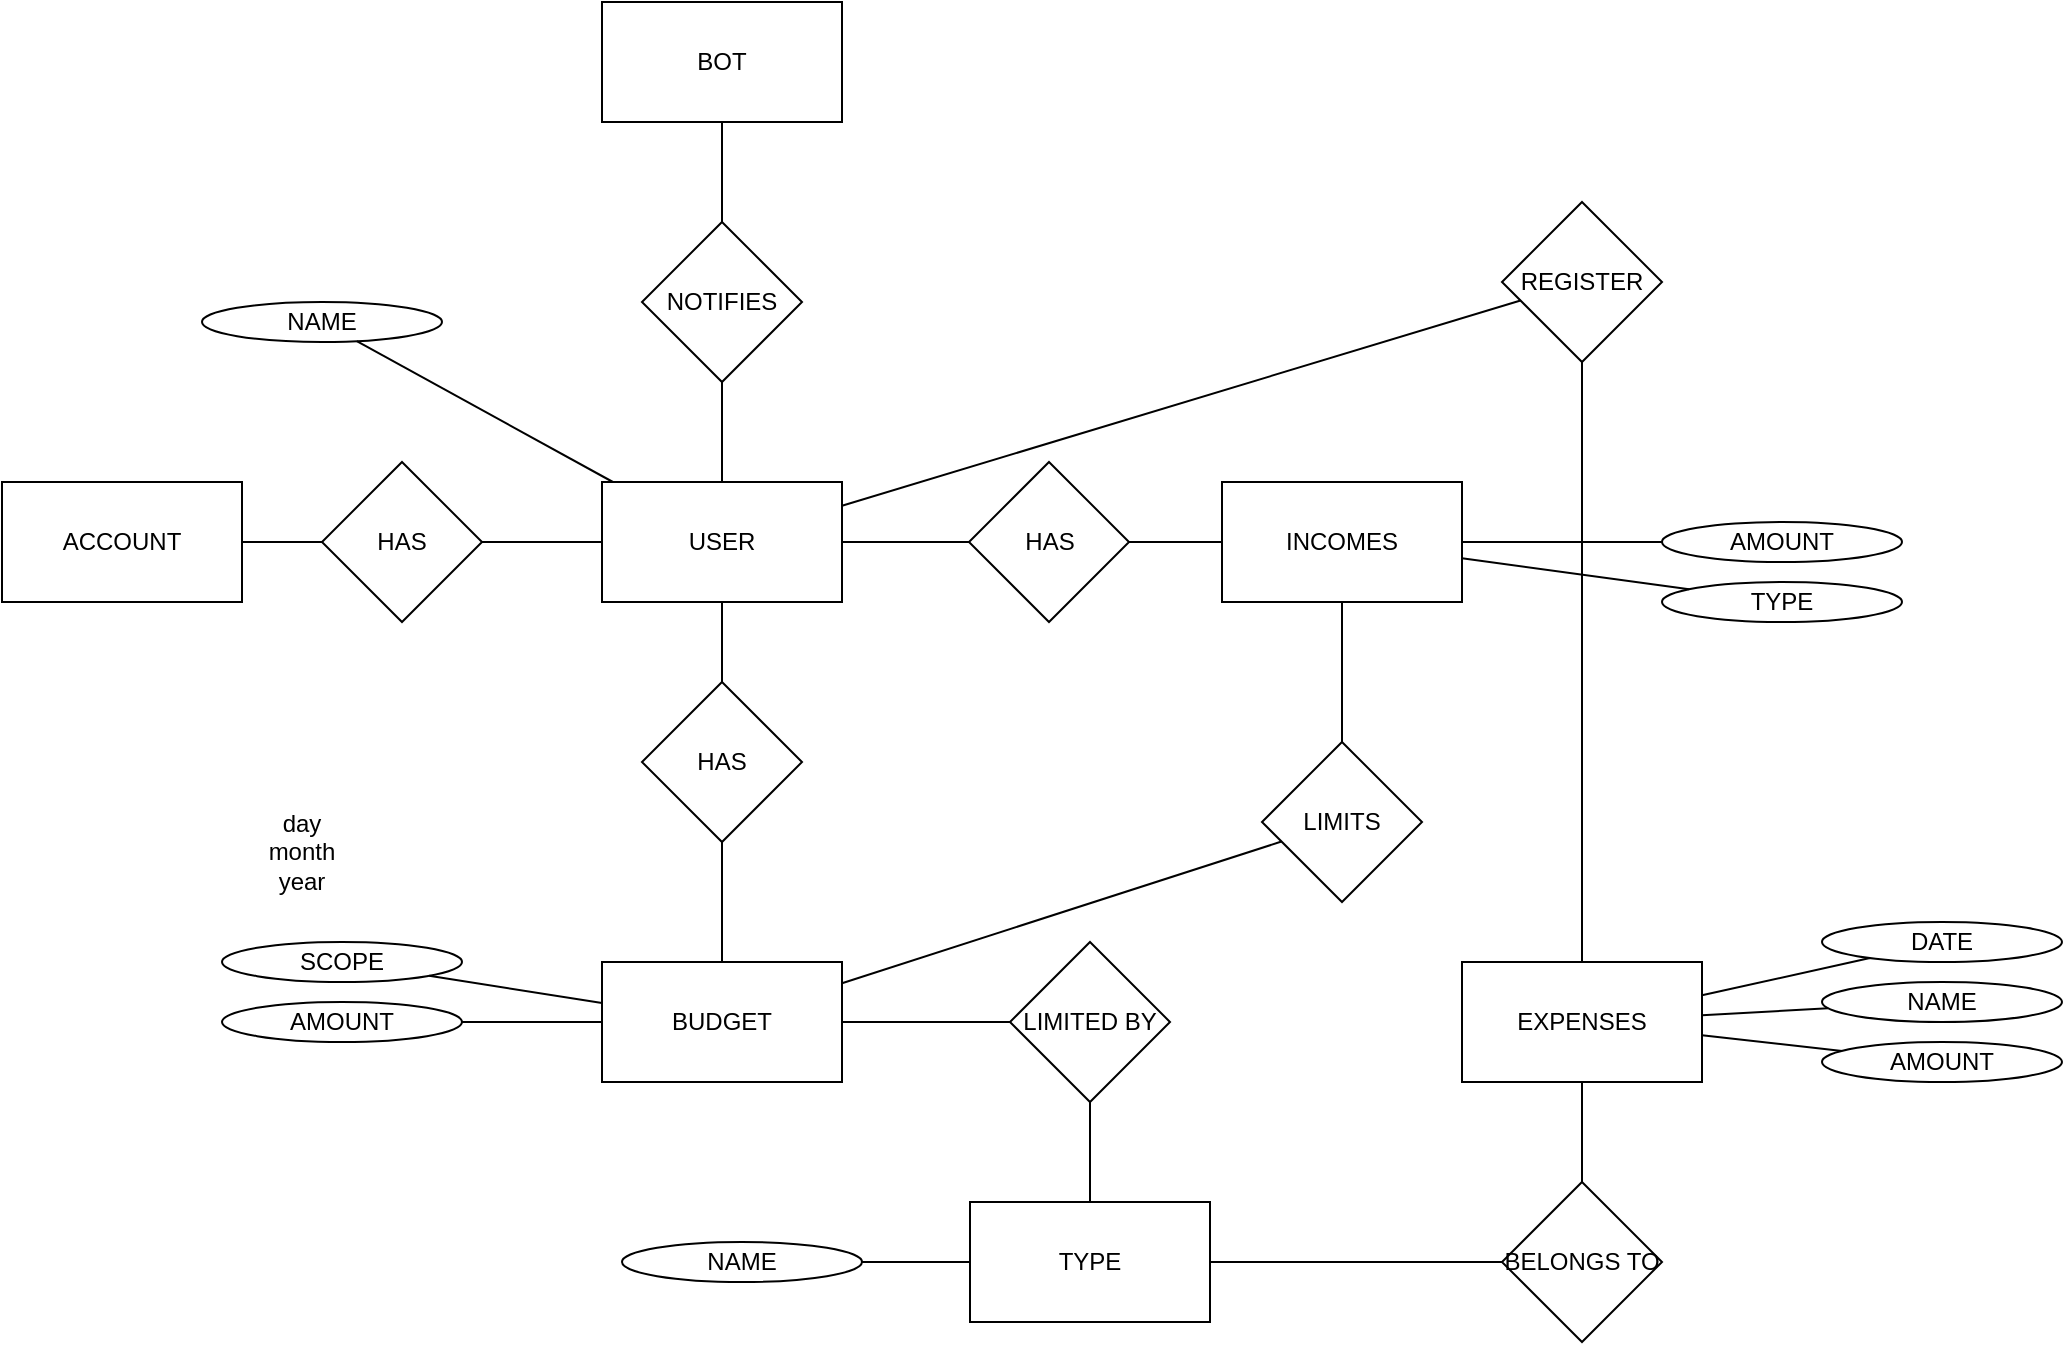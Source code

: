 <mxfile version="22.1.16" type="github">
  <diagram name="Página-1" id="eXcoNcMkqok5e24n9EPG">
    <mxGraphModel dx="2084" dy="1838" grid="1" gridSize="10" guides="1" tooltips="1" connect="1" arrows="1" fold="1" page="1" pageScale="1" pageWidth="827" pageHeight="1169" math="0" shadow="0">
      <root>
        <mxCell id="0" />
        <mxCell id="1" parent="0" />
        <mxCell id="eqWp80rEePnMEvCd93ic-1" value="REGISTER" style="rhombus;whiteSpace=wrap;html=1;" parent="1" vertex="1">
          <mxGeometry x="680" y="-100" width="80" height="80" as="geometry" />
        </mxCell>
        <mxCell id="6Vqh7se-FTjOd30DBpmb-3" style="edgeStyle=orthogonalEdgeStyle;rounded=0;orthogonalLoop=1;jettySize=auto;html=1;endArrow=none;endFill=0;" edge="1" parent="1" source="eqWp80rEePnMEvCd93ic-2" target="6Vqh7se-FTjOd30DBpmb-2">
          <mxGeometry relative="1" as="geometry" />
        </mxCell>
        <mxCell id="eqWp80rEePnMEvCd93ic-2" value="USER" style="rounded=0;whiteSpace=wrap;html=1;" parent="1" vertex="1">
          <mxGeometry x="230" y="40" width="120" height="60" as="geometry" />
        </mxCell>
        <mxCell id="eqWp80rEePnMEvCd93ic-3" value="ACCOUNT" style="rounded=0;whiteSpace=wrap;html=1;" parent="1" vertex="1">
          <mxGeometry x="-70" y="40" width="120" height="60" as="geometry" />
        </mxCell>
        <mxCell id="eqWp80rEePnMEvCd93ic-4" value="EXPENSES" style="rounded=0;whiteSpace=wrap;html=1;" parent="1" vertex="1">
          <mxGeometry x="660" y="280" width="120" height="60" as="geometry" />
        </mxCell>
        <mxCell id="6Vqh7se-FTjOd30DBpmb-1" value="BUDGET" style="rounded=0;whiteSpace=wrap;html=1;" vertex="1" parent="1">
          <mxGeometry x="230" y="280" width="120" height="60" as="geometry" />
        </mxCell>
        <mxCell id="6Vqh7se-FTjOd30DBpmb-2" value="HAS" style="rhombus;whiteSpace=wrap;html=1;" vertex="1" parent="1">
          <mxGeometry x="250" y="140" width="80" height="80" as="geometry" />
        </mxCell>
        <mxCell id="6Vqh7se-FTjOd30DBpmb-5" style="edgeStyle=orthogonalEdgeStyle;rounded=0;orthogonalLoop=1;jettySize=auto;html=1;endArrow=none;endFill=0;" edge="1" parent="1" source="6Vqh7se-FTjOd30DBpmb-1" target="6Vqh7se-FTjOd30DBpmb-2">
          <mxGeometry relative="1" as="geometry">
            <mxPoint x="300" y="100" as="sourcePoint" />
            <mxPoint x="340" y="140" as="targetPoint" />
          </mxGeometry>
        </mxCell>
        <mxCell id="6Vqh7se-FTjOd30DBpmb-6" style="rounded=0;orthogonalLoop=1;jettySize=auto;html=1;endArrow=none;endFill=0;" edge="1" parent="1" source="eqWp80rEePnMEvCd93ic-1" target="eqWp80rEePnMEvCd93ic-2">
          <mxGeometry relative="1" as="geometry">
            <mxPoint x="290" y="250" as="sourcePoint" />
            <mxPoint x="340" y="220" as="targetPoint" />
          </mxGeometry>
        </mxCell>
        <mxCell id="6Vqh7se-FTjOd30DBpmb-7" style="edgeStyle=orthogonalEdgeStyle;rounded=0;orthogonalLoop=1;jettySize=auto;html=1;endArrow=none;endFill=0;" edge="1" parent="1" source="eqWp80rEePnMEvCd93ic-1" target="eqWp80rEePnMEvCd93ic-4">
          <mxGeometry relative="1" as="geometry">
            <mxPoint x="470" y="130" as="sourcePoint" />
            <mxPoint x="360" y="70" as="targetPoint" />
          </mxGeometry>
        </mxCell>
        <mxCell id="6Vqh7se-FTjOd30DBpmb-8" value="LIMITED BY" style="rhombus;whiteSpace=wrap;html=1;" vertex="1" parent="1">
          <mxGeometry x="434" y="270" width="80" height="80" as="geometry" />
        </mxCell>
        <mxCell id="6Vqh7se-FTjOd30DBpmb-9" style="edgeStyle=orthogonalEdgeStyle;rounded=0;orthogonalLoop=1;jettySize=auto;html=1;endArrow=none;endFill=0;" edge="1" parent="1" source="6Vqh7se-FTjOd30DBpmb-8" target="6Vqh7se-FTjOd30DBpmb-34">
          <mxGeometry relative="1" as="geometry">
            <mxPoint x="550" y="130" as="sourcePoint" />
            <mxPoint x="680" y="280" as="targetPoint" />
          </mxGeometry>
        </mxCell>
        <mxCell id="6Vqh7se-FTjOd30DBpmb-10" style="edgeStyle=orthogonalEdgeStyle;rounded=0;orthogonalLoop=1;jettySize=auto;html=1;endArrow=none;endFill=0;" edge="1" parent="1" source="6Vqh7se-FTjOd30DBpmb-1" target="6Vqh7se-FTjOd30DBpmb-8">
          <mxGeometry relative="1" as="geometry">
            <mxPoint x="520" y="320" as="sourcePoint" />
            <mxPoint x="620" y="310" as="targetPoint" />
          </mxGeometry>
        </mxCell>
        <mxCell id="6Vqh7se-FTjOd30DBpmb-11" value="HAS" style="rhombus;whiteSpace=wrap;html=1;" vertex="1" parent="1">
          <mxGeometry x="90" y="30" width="80" height="80" as="geometry" />
        </mxCell>
        <mxCell id="6Vqh7se-FTjOd30DBpmb-13" style="edgeStyle=orthogonalEdgeStyle;rounded=0;orthogonalLoop=1;jettySize=auto;html=1;endArrow=none;endFill=0;" edge="1" parent="1" source="6Vqh7se-FTjOd30DBpmb-11" target="eqWp80rEePnMEvCd93ic-2">
          <mxGeometry relative="1" as="geometry">
            <mxPoint x="410" y="130" as="sourcePoint" />
            <mxPoint x="360" y="70" as="targetPoint" />
          </mxGeometry>
        </mxCell>
        <mxCell id="6Vqh7se-FTjOd30DBpmb-14" style="edgeStyle=orthogonalEdgeStyle;rounded=0;orthogonalLoop=1;jettySize=auto;html=1;endArrow=none;endFill=0;" edge="1" parent="1" source="6Vqh7se-FTjOd30DBpmb-11" target="eqWp80rEePnMEvCd93ic-3">
          <mxGeometry relative="1" as="geometry">
            <mxPoint x="384" as="sourcePoint" />
            <mxPoint x="300" y="40" as="targetPoint" />
          </mxGeometry>
        </mxCell>
        <mxCell id="6Vqh7se-FTjOd30DBpmb-15" value="BOT" style="rounded=0;whiteSpace=wrap;html=1;" vertex="1" parent="1">
          <mxGeometry x="230" y="-200" width="120" height="60" as="geometry" />
        </mxCell>
        <mxCell id="6Vqh7se-FTjOd30DBpmb-16" value="NOTIFIES" style="rhombus;whiteSpace=wrap;html=1;" vertex="1" parent="1">
          <mxGeometry x="250" y="-90" width="80" height="80" as="geometry" />
        </mxCell>
        <mxCell id="6Vqh7se-FTjOd30DBpmb-17" style="edgeStyle=orthogonalEdgeStyle;rounded=0;orthogonalLoop=1;jettySize=auto;html=1;endArrow=none;endFill=0;" edge="1" parent="1" source="6Vqh7se-FTjOd30DBpmb-16" target="eqWp80rEePnMEvCd93ic-2">
          <mxGeometry relative="1" as="geometry">
            <mxPoint x="520" y="130" as="sourcePoint" />
            <mxPoint x="360" y="70" as="targetPoint" />
          </mxGeometry>
        </mxCell>
        <mxCell id="6Vqh7se-FTjOd30DBpmb-18" style="edgeStyle=orthogonalEdgeStyle;rounded=0;orthogonalLoop=1;jettySize=auto;html=1;endArrow=none;endFill=0;" edge="1" parent="1" source="6Vqh7se-FTjOd30DBpmb-16" target="6Vqh7se-FTjOd30DBpmb-15">
          <mxGeometry relative="1" as="geometry">
            <mxPoint x="570" y="10" as="sourcePoint" />
            <mxPoint x="480" y="80" as="targetPoint" />
          </mxGeometry>
        </mxCell>
        <mxCell id="6Vqh7se-FTjOd30DBpmb-19" value="SCOPE" style="ellipse;whiteSpace=wrap;html=1;" vertex="1" parent="1">
          <mxGeometry x="40" y="270" width="120" height="20" as="geometry" />
        </mxCell>
        <mxCell id="6Vqh7se-FTjOd30DBpmb-20" style="rounded=0;orthogonalLoop=1;jettySize=auto;html=1;endArrow=none;endFill=0;" edge="1" parent="1" source="6Vqh7se-FTjOd30DBpmb-1" target="6Vqh7se-FTjOd30DBpmb-19">
          <mxGeometry relative="1" as="geometry">
            <mxPoint x="300" y="290" as="sourcePoint" />
            <mxPoint x="300" y="230" as="targetPoint" />
          </mxGeometry>
        </mxCell>
        <mxCell id="6Vqh7se-FTjOd30DBpmb-21" value="AMOUNT" style="ellipse;whiteSpace=wrap;html=1;" vertex="1" parent="1">
          <mxGeometry x="40" y="300" width="120" height="20" as="geometry" />
        </mxCell>
        <mxCell id="6Vqh7se-FTjOd30DBpmb-22" style="rounded=0;orthogonalLoop=1;jettySize=auto;html=1;endArrow=none;endFill=0;" edge="1" parent="1" source="6Vqh7se-FTjOd30DBpmb-1" target="6Vqh7se-FTjOd30DBpmb-21">
          <mxGeometry relative="1" as="geometry">
            <mxPoint x="240" y="311" as="sourcePoint" />
            <mxPoint x="154" y="297" as="targetPoint" />
          </mxGeometry>
        </mxCell>
        <mxCell id="6Vqh7se-FTjOd30DBpmb-23" value="DATE" style="ellipse;whiteSpace=wrap;html=1;" vertex="1" parent="1">
          <mxGeometry x="840" y="260" width="120" height="20" as="geometry" />
        </mxCell>
        <mxCell id="6Vqh7se-FTjOd30DBpmb-24" style="rounded=0;orthogonalLoop=1;jettySize=auto;html=1;endArrow=none;endFill=0;" edge="1" parent="1" target="6Vqh7se-FTjOd30DBpmb-23" source="eqWp80rEePnMEvCd93ic-4">
          <mxGeometry relative="1" as="geometry">
            <mxPoint x="1040" y="290" as="sourcePoint" />
            <mxPoint x="964" y="277" as="targetPoint" />
          </mxGeometry>
        </mxCell>
        <mxCell id="6Vqh7se-FTjOd30DBpmb-25" value="NAME" style="ellipse;whiteSpace=wrap;html=1;" vertex="1" parent="1">
          <mxGeometry x="30" y="-50" width="120" height="20" as="geometry" />
        </mxCell>
        <mxCell id="6Vqh7se-FTjOd30DBpmb-26" style="rounded=0;orthogonalLoop=1;jettySize=auto;html=1;endArrow=none;endFill=0;" edge="1" parent="1" target="6Vqh7se-FTjOd30DBpmb-25" source="eqWp80rEePnMEvCd93ic-2">
          <mxGeometry relative="1" as="geometry">
            <mxPoint x="604" y="150" as="sourcePoint" />
            <mxPoint x="528" y="137" as="targetPoint" />
          </mxGeometry>
        </mxCell>
        <mxCell id="6Vqh7se-FTjOd30DBpmb-30" value="NAME" style="ellipse;whiteSpace=wrap;html=1;" vertex="1" parent="1">
          <mxGeometry x="840" y="290" width="120" height="20" as="geometry" />
        </mxCell>
        <mxCell id="6Vqh7se-FTjOd30DBpmb-31" style="rounded=0;orthogonalLoop=1;jettySize=auto;html=1;endArrow=none;endFill=0;" edge="1" parent="1" target="6Vqh7se-FTjOd30DBpmb-30" source="eqWp80rEePnMEvCd93ic-4">
          <mxGeometry relative="1" as="geometry">
            <mxPoint x="800" y="323" as="sourcePoint" />
            <mxPoint x="984" y="297" as="targetPoint" />
          </mxGeometry>
        </mxCell>
        <mxCell id="6Vqh7se-FTjOd30DBpmb-32" value="AMOUNT" style="ellipse;whiteSpace=wrap;html=1;" vertex="1" parent="1">
          <mxGeometry x="840" y="320" width="120" height="20" as="geometry" />
        </mxCell>
        <mxCell id="6Vqh7se-FTjOd30DBpmb-33" style="rounded=0;orthogonalLoop=1;jettySize=auto;html=1;endArrow=none;endFill=0;" edge="1" parent="1" target="6Vqh7se-FTjOd30DBpmb-32" source="eqWp80rEePnMEvCd93ic-4">
          <mxGeometry relative="1" as="geometry">
            <mxPoint x="810" y="333" as="sourcePoint" />
            <mxPoint x="994" y="307" as="targetPoint" />
          </mxGeometry>
        </mxCell>
        <mxCell id="6Vqh7se-FTjOd30DBpmb-34" value="TYPE" style="rounded=0;whiteSpace=wrap;html=1;" vertex="1" parent="1">
          <mxGeometry x="414" y="400" width="120" height="60" as="geometry" />
        </mxCell>
        <mxCell id="6Vqh7se-FTjOd30DBpmb-35" value="BELONGS TO" style="rhombus;whiteSpace=wrap;html=1;" vertex="1" parent="1">
          <mxGeometry x="680" y="390" width="80" height="80" as="geometry" />
        </mxCell>
        <mxCell id="6Vqh7se-FTjOd30DBpmb-36" style="edgeStyle=orthogonalEdgeStyle;rounded=0;orthogonalLoop=1;jettySize=auto;html=1;endArrow=none;endFill=0;" edge="1" parent="1" source="6Vqh7se-FTjOd30DBpmb-35" target="eqWp80rEePnMEvCd93ic-4">
          <mxGeometry relative="1" as="geometry">
            <mxPoint x="570" y="320" as="sourcePoint" />
            <mxPoint x="670" y="320" as="targetPoint" />
          </mxGeometry>
        </mxCell>
        <mxCell id="6Vqh7se-FTjOd30DBpmb-37" style="edgeStyle=orthogonalEdgeStyle;rounded=0;orthogonalLoop=1;jettySize=auto;html=1;endArrow=none;endFill=0;" edge="1" parent="1" source="6Vqh7se-FTjOd30DBpmb-35" target="6Vqh7se-FTjOd30DBpmb-34">
          <mxGeometry relative="1" as="geometry">
            <mxPoint x="680" y="380" as="sourcePoint" />
            <mxPoint x="680" y="350" as="targetPoint" />
          </mxGeometry>
        </mxCell>
        <mxCell id="6Vqh7se-FTjOd30DBpmb-38" value="NAME" style="ellipse;whiteSpace=wrap;html=1;" vertex="1" parent="1">
          <mxGeometry x="240" y="420" width="120" height="20" as="geometry" />
        </mxCell>
        <mxCell id="6Vqh7se-FTjOd30DBpmb-39" style="rounded=0;orthogonalLoop=1;jettySize=auto;html=1;endArrow=none;endFill=0;" edge="1" parent="1" target="6Vqh7se-FTjOd30DBpmb-38" source="6Vqh7se-FTjOd30DBpmb-34">
          <mxGeometry relative="1" as="geometry">
            <mxPoint x="430" y="430" as="sourcePoint" />
            <mxPoint x="354" y="417" as="targetPoint" />
          </mxGeometry>
        </mxCell>
        <mxCell id="6Vqh7se-FTjOd30DBpmb-41" value="day&lt;br&gt;month&lt;br&gt;year" style="text;html=1;strokeColor=none;fillColor=none;align=center;verticalAlign=middle;whiteSpace=wrap;rounded=0;" vertex="1" parent="1">
          <mxGeometry x="50" y="210" width="60" height="30" as="geometry" />
        </mxCell>
        <mxCell id="6Vqh7se-FTjOd30DBpmb-42" value="INCOMES" style="rounded=0;whiteSpace=wrap;html=1;" vertex="1" parent="1">
          <mxGeometry x="540" y="40" width="120" height="60" as="geometry" />
        </mxCell>
        <mxCell id="6Vqh7se-FTjOd30DBpmb-43" value="HAS" style="rhombus;whiteSpace=wrap;html=1;" vertex="1" parent="1">
          <mxGeometry x="413.5" y="30" width="80" height="80" as="geometry" />
        </mxCell>
        <mxCell id="6Vqh7se-FTjOd30DBpmb-44" style="edgeStyle=orthogonalEdgeStyle;rounded=0;orthogonalLoop=1;jettySize=auto;html=1;endArrow=none;endFill=0;" edge="1" parent="1" source="6Vqh7se-FTjOd30DBpmb-43" target="6Vqh7se-FTjOd30DBpmb-42">
          <mxGeometry relative="1" as="geometry">
            <mxPoint x="300" y="-80" as="sourcePoint" />
            <mxPoint x="300" y="-130" as="targetPoint" />
          </mxGeometry>
        </mxCell>
        <mxCell id="6Vqh7se-FTjOd30DBpmb-45" style="edgeStyle=orthogonalEdgeStyle;rounded=0;orthogonalLoop=1;jettySize=auto;html=1;endArrow=none;endFill=0;" edge="1" parent="1" source="eqWp80rEePnMEvCd93ic-2" target="6Vqh7se-FTjOd30DBpmb-43">
          <mxGeometry relative="1" as="geometry">
            <mxPoint x="470" y="-10" as="sourcePoint" />
            <mxPoint x="560" y="-70" as="targetPoint" />
          </mxGeometry>
        </mxCell>
        <mxCell id="6Vqh7se-FTjOd30DBpmb-46" value="LIMITS" style="rhombus;whiteSpace=wrap;html=1;" vertex="1" parent="1">
          <mxGeometry x="560" y="170" width="80" height="80" as="geometry" />
        </mxCell>
        <mxCell id="6Vqh7se-FTjOd30DBpmb-47" style="edgeStyle=orthogonalEdgeStyle;rounded=0;orthogonalLoop=1;jettySize=auto;html=1;endArrow=none;endFill=0;" edge="1" parent="1" source="6Vqh7se-FTjOd30DBpmb-46" target="6Vqh7se-FTjOd30DBpmb-42">
          <mxGeometry relative="1" as="geometry">
            <mxPoint x="504" y="80" as="sourcePoint" />
            <mxPoint x="544" y="80" as="targetPoint" />
          </mxGeometry>
        </mxCell>
        <mxCell id="6Vqh7se-FTjOd30DBpmb-49" style="rounded=0;orthogonalLoop=1;jettySize=auto;html=1;endArrow=none;endFill=0;" edge="1" parent="1" source="6Vqh7se-FTjOd30DBpmb-46" target="6Vqh7se-FTjOd30DBpmb-1">
          <mxGeometry relative="1" as="geometry">
            <mxPoint x="580" y="170" as="sourcePoint" />
            <mxPoint x="604" y="110" as="targetPoint" />
          </mxGeometry>
        </mxCell>
        <mxCell id="6Vqh7se-FTjOd30DBpmb-50" value="AMOUNT" style="ellipse;whiteSpace=wrap;html=1;" vertex="1" parent="1">
          <mxGeometry x="760" y="60" width="120" height="20" as="geometry" />
        </mxCell>
        <mxCell id="6Vqh7se-FTjOd30DBpmb-51" style="rounded=0;orthogonalLoop=1;jettySize=auto;html=1;endArrow=none;endFill=0;" edge="1" parent="1" target="6Vqh7se-FTjOd30DBpmb-50" source="6Vqh7se-FTjOd30DBpmb-42">
          <mxGeometry relative="1" as="geometry">
            <mxPoint x="619" y="-5" as="sourcePoint" />
            <mxPoint x="912" y="92" as="targetPoint" />
          </mxGeometry>
        </mxCell>
        <mxCell id="6Vqh7se-FTjOd30DBpmb-52" value="TYPE" style="ellipse;whiteSpace=wrap;html=1;" vertex="1" parent="1">
          <mxGeometry x="760" y="90" width="120" height="20" as="geometry" />
        </mxCell>
        <mxCell id="6Vqh7se-FTjOd30DBpmb-53" style="rounded=0;orthogonalLoop=1;jettySize=auto;html=1;endArrow=none;endFill=0;" edge="1" parent="1" target="6Vqh7se-FTjOd30DBpmb-52" source="6Vqh7se-FTjOd30DBpmb-42">
          <mxGeometry relative="1" as="geometry">
            <mxPoint x="629" y="5" as="sourcePoint" />
            <mxPoint x="922" y="102" as="targetPoint" />
          </mxGeometry>
        </mxCell>
      </root>
    </mxGraphModel>
  </diagram>
</mxfile>
